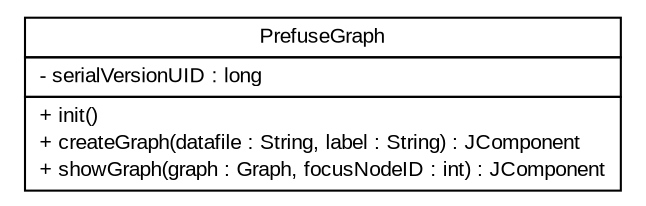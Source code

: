 #!/usr/local/bin/dot
#
# Class diagram 
# Generated by UMLGraph version 5.2 (http://www.umlgraph.org/)
#

digraph G {
	edge [fontname="arial",fontsize=10,labelfontname="arial",labelfontsize=10];
	node [fontname="arial",fontsize=10,shape=plaintext];
	nodesep=0.25;
	ranksep=0.5;
	// tud.iir.visualization.applets.PrefuseGraph
	c6957 [label=<<table title="tud.iir.visualization.applets.PrefuseGraph" border="0" cellborder="1" cellspacing="0" cellpadding="2" port="p" href="./PrefuseGraph.html">
		<tr><td><table border="0" cellspacing="0" cellpadding="1">
<tr><td align="center" balign="center"> PrefuseGraph </td></tr>
		</table></td></tr>
		<tr><td><table border="0" cellspacing="0" cellpadding="1">
<tr><td align="left" balign="left"> - serialVersionUID : long </td></tr>
		</table></td></tr>
		<tr><td><table border="0" cellspacing="0" cellpadding="1">
<tr><td align="left" balign="left"> + init() </td></tr>
<tr><td align="left" balign="left"> + createGraph(datafile : String, label : String) : JComponent </td></tr>
<tr><td align="left" balign="left"> + showGraph(graph : Graph, focusNodeID : int) : JComponent </td></tr>
		</table></td></tr>
		</table>>, fontname="arial", fontcolor="black", fontsize=10.0];
}

